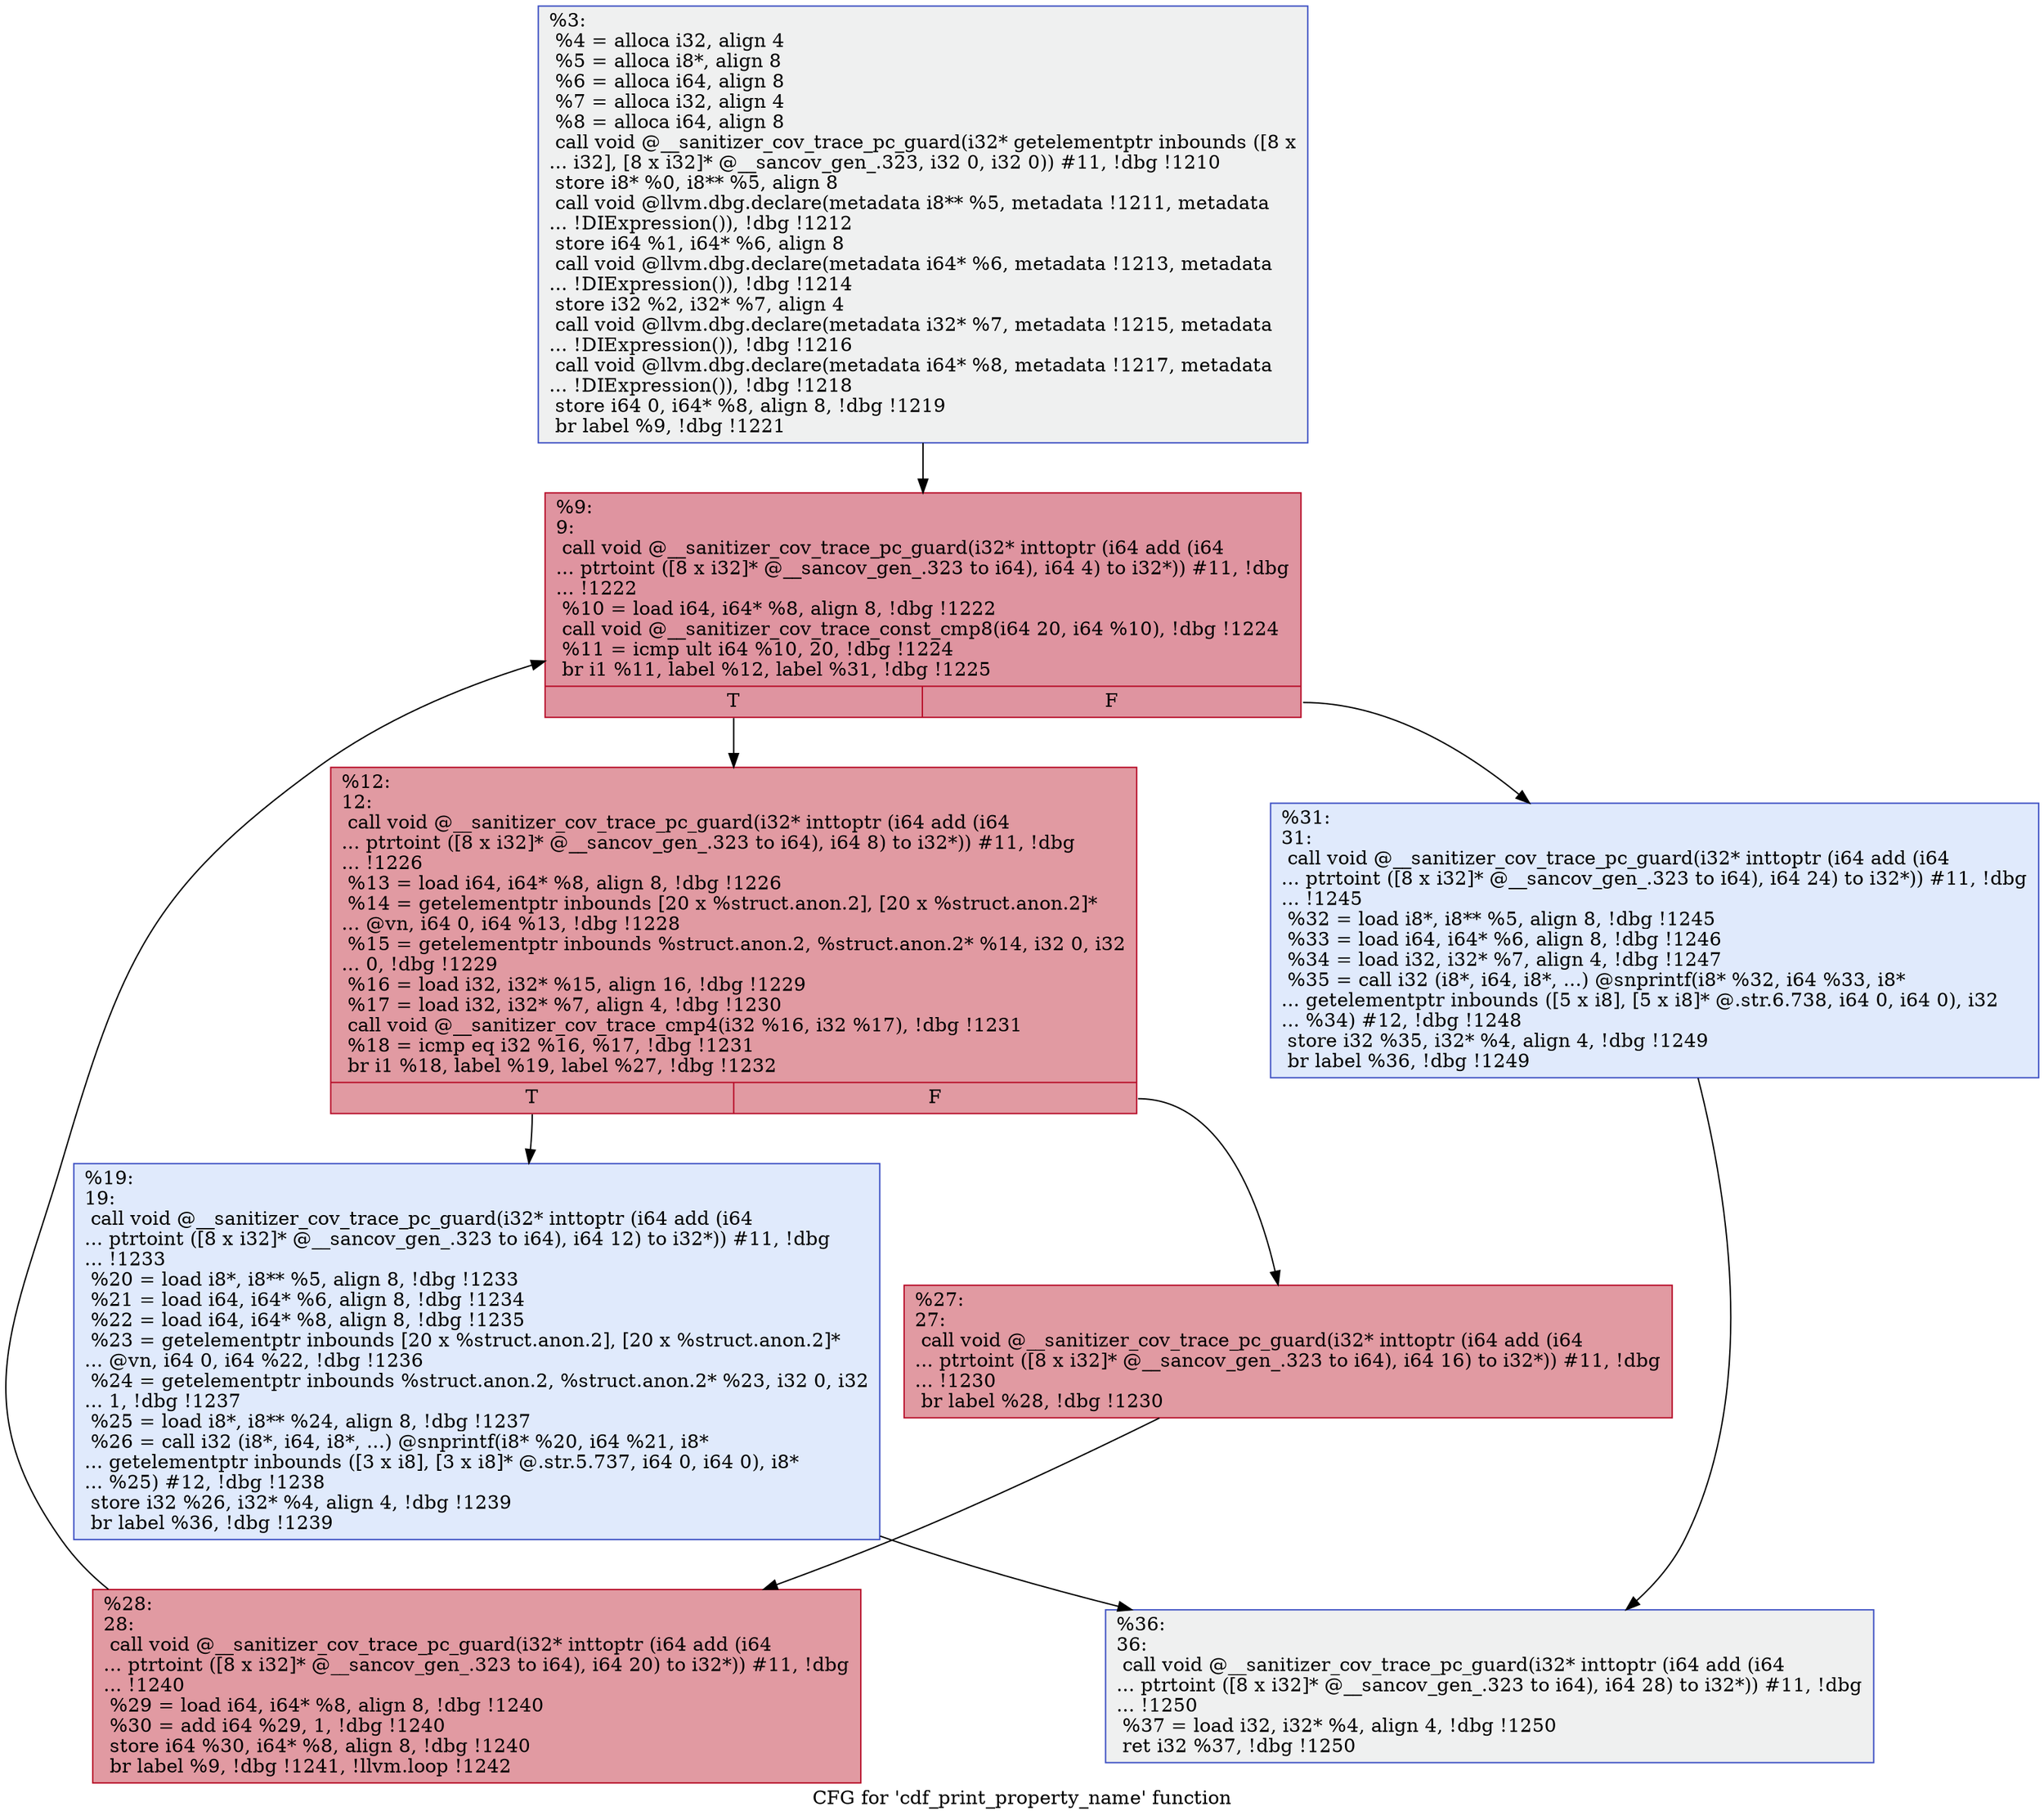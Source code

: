 digraph "CFG for 'cdf_print_property_name' function" {
	label="CFG for 'cdf_print_property_name' function";

	Node0x555555fe55a0 [shape=record,color="#3d50c3ff", style=filled, fillcolor="#dbdcde70",label="{%3:\l  %4 = alloca i32, align 4\l  %5 = alloca i8*, align 8\l  %6 = alloca i64, align 8\l  %7 = alloca i32, align 4\l  %8 = alloca i64, align 8\l  call void @__sanitizer_cov_trace_pc_guard(i32* getelementptr inbounds ([8 x\l... i32], [8 x i32]* @__sancov_gen_.323, i32 0, i32 0)) #11, !dbg !1210\l  store i8* %0, i8** %5, align 8\l  call void @llvm.dbg.declare(metadata i8** %5, metadata !1211, metadata\l... !DIExpression()), !dbg !1212\l  store i64 %1, i64* %6, align 8\l  call void @llvm.dbg.declare(metadata i64* %6, metadata !1213, metadata\l... !DIExpression()), !dbg !1214\l  store i32 %2, i32* %7, align 4\l  call void @llvm.dbg.declare(metadata i32* %7, metadata !1215, metadata\l... !DIExpression()), !dbg !1216\l  call void @llvm.dbg.declare(metadata i64* %8, metadata !1217, metadata\l... !DIExpression()), !dbg !1218\l  store i64 0, i64* %8, align 8, !dbg !1219\l  br label %9, !dbg !1221\l}"];
	Node0x555555fe55a0 -> Node0x555555fe55f0;
	Node0x555555fe55f0 [shape=record,color="#b70d28ff", style=filled, fillcolor="#b70d2870",label="{%9:\l9:                                                \l  call void @__sanitizer_cov_trace_pc_guard(i32* inttoptr (i64 add (i64\l... ptrtoint ([8 x i32]* @__sancov_gen_.323 to i64), i64 4) to i32*)) #11, !dbg\l... !1222\l  %10 = load i64, i64* %8, align 8, !dbg !1222\l  call void @__sanitizer_cov_trace_const_cmp8(i64 20, i64 %10), !dbg !1224\l  %11 = icmp ult i64 %10, 20, !dbg !1224\l  br i1 %11, label %12, label %31, !dbg !1225\l|{<s0>T|<s1>F}}"];
	Node0x555555fe55f0:s0 -> Node0x555555fe5640;
	Node0x555555fe55f0:s1 -> Node0x555555fe5780;
	Node0x555555fe5640 [shape=record,color="#b70d28ff", style=filled, fillcolor="#bb1b2c70",label="{%12:\l12:                                               \l  call void @__sanitizer_cov_trace_pc_guard(i32* inttoptr (i64 add (i64\l... ptrtoint ([8 x i32]* @__sancov_gen_.323 to i64), i64 8) to i32*)) #11, !dbg\l... !1226\l  %13 = load i64, i64* %8, align 8, !dbg !1226\l  %14 = getelementptr inbounds [20 x %struct.anon.2], [20 x %struct.anon.2]*\l... @vn, i64 0, i64 %13, !dbg !1228\l  %15 = getelementptr inbounds %struct.anon.2, %struct.anon.2* %14, i32 0, i32\l... 0, !dbg !1229\l  %16 = load i32, i32* %15, align 16, !dbg !1229\l  %17 = load i32, i32* %7, align 4, !dbg !1230\l  call void @__sanitizer_cov_trace_cmp4(i32 %16, i32 %17), !dbg !1231\l  %18 = icmp eq i32 %16, %17, !dbg !1231\l  br i1 %18, label %19, label %27, !dbg !1232\l|{<s0>T|<s1>F}}"];
	Node0x555555fe5640:s0 -> Node0x555555fe5690;
	Node0x555555fe5640:s1 -> Node0x555555fe56e0;
	Node0x555555fe5690 [shape=record,color="#3d50c3ff", style=filled, fillcolor="#b9d0f970",label="{%19:\l19:                                               \l  call void @__sanitizer_cov_trace_pc_guard(i32* inttoptr (i64 add (i64\l... ptrtoint ([8 x i32]* @__sancov_gen_.323 to i64), i64 12) to i32*)) #11, !dbg\l... !1233\l  %20 = load i8*, i8** %5, align 8, !dbg !1233\l  %21 = load i64, i64* %6, align 8, !dbg !1234\l  %22 = load i64, i64* %8, align 8, !dbg !1235\l  %23 = getelementptr inbounds [20 x %struct.anon.2], [20 x %struct.anon.2]*\l... @vn, i64 0, i64 %22, !dbg !1236\l  %24 = getelementptr inbounds %struct.anon.2, %struct.anon.2* %23, i32 0, i32\l... 1, !dbg !1237\l  %25 = load i8*, i8** %24, align 8, !dbg !1237\l  %26 = call i32 (i8*, i64, i8*, ...) @snprintf(i8* %20, i64 %21, i8*\l... getelementptr inbounds ([3 x i8], [3 x i8]* @.str.5.737, i64 0, i64 0), i8*\l... %25) #12, !dbg !1238\l  store i32 %26, i32* %4, align 4, !dbg !1239\l  br label %36, !dbg !1239\l}"];
	Node0x555555fe5690 -> Node0x555555fe57d0;
	Node0x555555fe56e0 [shape=record,color="#b70d28ff", style=filled, fillcolor="#bb1b2c70",label="{%27:\l27:                                               \l  call void @__sanitizer_cov_trace_pc_guard(i32* inttoptr (i64 add (i64\l... ptrtoint ([8 x i32]* @__sancov_gen_.323 to i64), i64 16) to i32*)) #11, !dbg\l... !1230\l  br label %28, !dbg !1230\l}"];
	Node0x555555fe56e0 -> Node0x555555fe5730;
	Node0x555555fe5730 [shape=record,color="#b70d28ff", style=filled, fillcolor="#bb1b2c70",label="{%28:\l28:                                               \l  call void @__sanitizer_cov_trace_pc_guard(i32* inttoptr (i64 add (i64\l... ptrtoint ([8 x i32]* @__sancov_gen_.323 to i64), i64 20) to i32*)) #11, !dbg\l... !1240\l  %29 = load i64, i64* %8, align 8, !dbg !1240\l  %30 = add i64 %29, 1, !dbg !1240\l  store i64 %30, i64* %8, align 8, !dbg !1240\l  br label %9, !dbg !1241, !llvm.loop !1242\l}"];
	Node0x555555fe5730 -> Node0x555555fe55f0;
	Node0x555555fe5780 [shape=record,color="#3d50c3ff", style=filled, fillcolor="#b9d0f970",label="{%31:\l31:                                               \l  call void @__sanitizer_cov_trace_pc_guard(i32* inttoptr (i64 add (i64\l... ptrtoint ([8 x i32]* @__sancov_gen_.323 to i64), i64 24) to i32*)) #11, !dbg\l... !1245\l  %32 = load i8*, i8** %5, align 8, !dbg !1245\l  %33 = load i64, i64* %6, align 8, !dbg !1246\l  %34 = load i32, i32* %7, align 4, !dbg !1247\l  %35 = call i32 (i8*, i64, i8*, ...) @snprintf(i8* %32, i64 %33, i8*\l... getelementptr inbounds ([5 x i8], [5 x i8]* @.str.6.738, i64 0, i64 0), i32\l... %34) #12, !dbg !1248\l  store i32 %35, i32* %4, align 4, !dbg !1249\l  br label %36, !dbg !1249\l}"];
	Node0x555555fe5780 -> Node0x555555fe57d0;
	Node0x555555fe57d0 [shape=record,color="#3d50c3ff", style=filled, fillcolor="#dbdcde70",label="{%36:\l36:                                               \l  call void @__sanitizer_cov_trace_pc_guard(i32* inttoptr (i64 add (i64\l... ptrtoint ([8 x i32]* @__sancov_gen_.323 to i64), i64 28) to i32*)) #11, !dbg\l... !1250\l  %37 = load i32, i32* %4, align 4, !dbg !1250\l  ret i32 %37, !dbg !1250\l}"];
}
